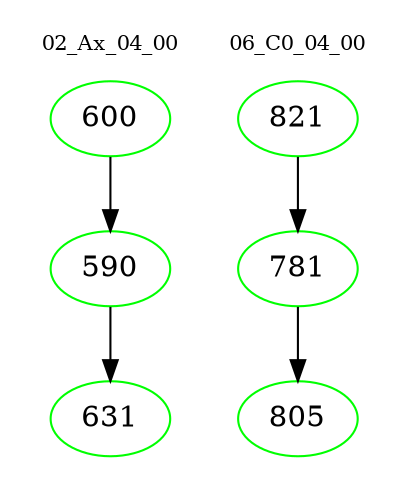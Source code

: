 digraph{
subgraph cluster_0 {
color = white
label = "02_Ax_04_00";
fontsize=10;
T0_600 [label="600", color="green"]
T0_600 -> T0_590 [color="black"]
T0_590 [label="590", color="green"]
T0_590 -> T0_631 [color="black"]
T0_631 [label="631", color="green"]
}
subgraph cluster_1 {
color = white
label = "06_C0_04_00";
fontsize=10;
T1_821 [label="821", color="green"]
T1_821 -> T1_781 [color="black"]
T1_781 [label="781", color="green"]
T1_781 -> T1_805 [color="black"]
T1_805 [label="805", color="green"]
}
}
